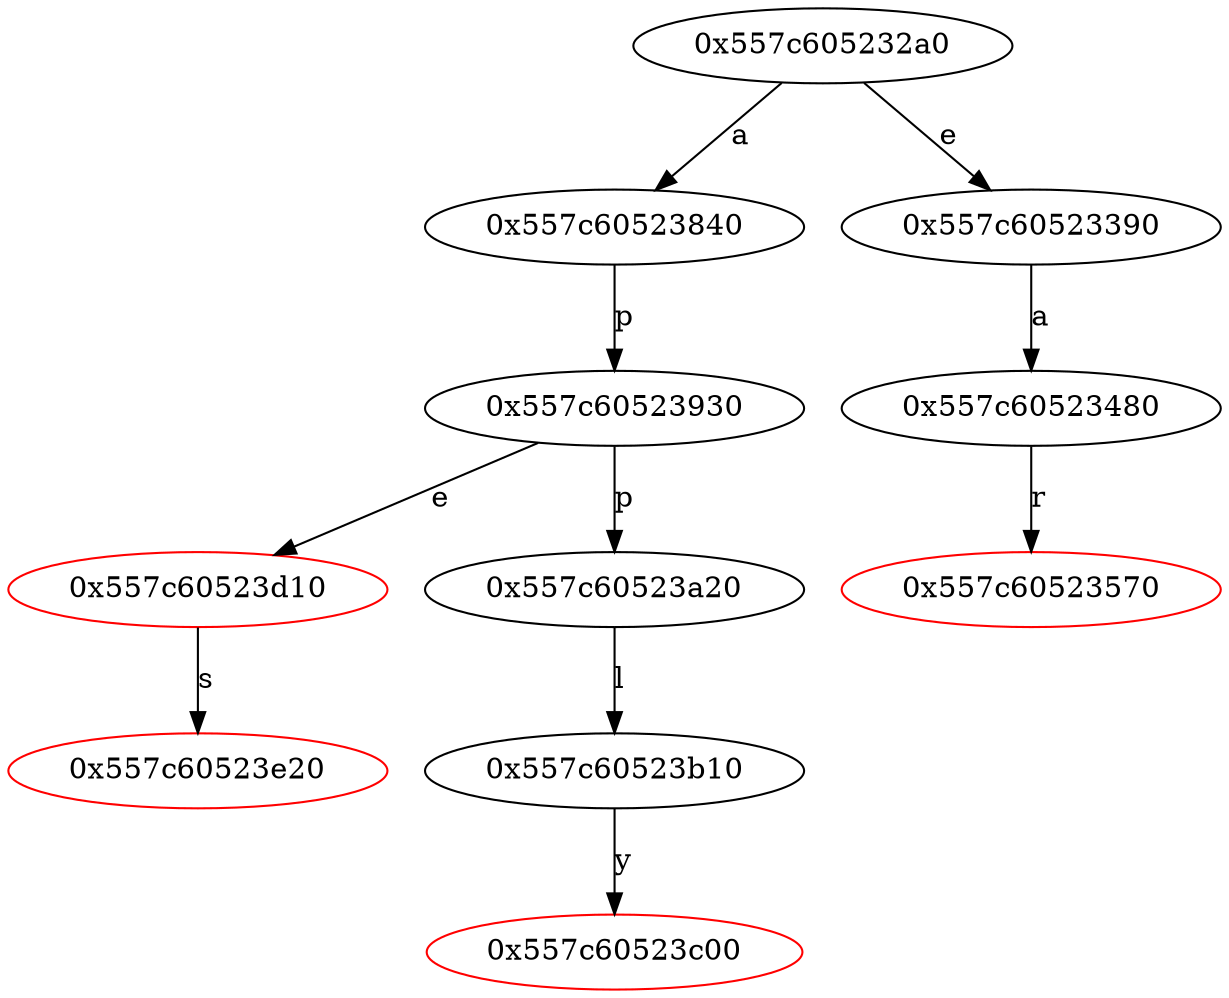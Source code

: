 digraph TrieInsert {
"0x557c605232a0" -> {"0x557c60523840"} [label="a"]
"0x557c605232a0" -> {"0x557c60523390"} [label="e"]
"0x557c60523840" -> {"0x557c60523930"} [label="p"]
"0x557c60523390" -> {"0x557c60523480"} [label="a"]
"0x557c60523930" -> {"0x557c60523d10"} [label="e"]
"0x557c60523930" -> {"0x557c60523a20"} [label="p"]
"0x557c60523480" -> {"0x557c60523570"} [label="r"]
"0x557c60523d10" [color=red]
"0x557c60523d10" -> {"0x557c60523e20"} [label="s"]
"0x557c60523a20" -> {"0x557c60523b10"} [label="l"]
"0x557c60523570" [color=red]
"0x557c60523e20" [color=red]
"0x557c60523b10" -> {"0x557c60523c00"} [label="y"]
"0x557c60523c00" [color=red]
}
